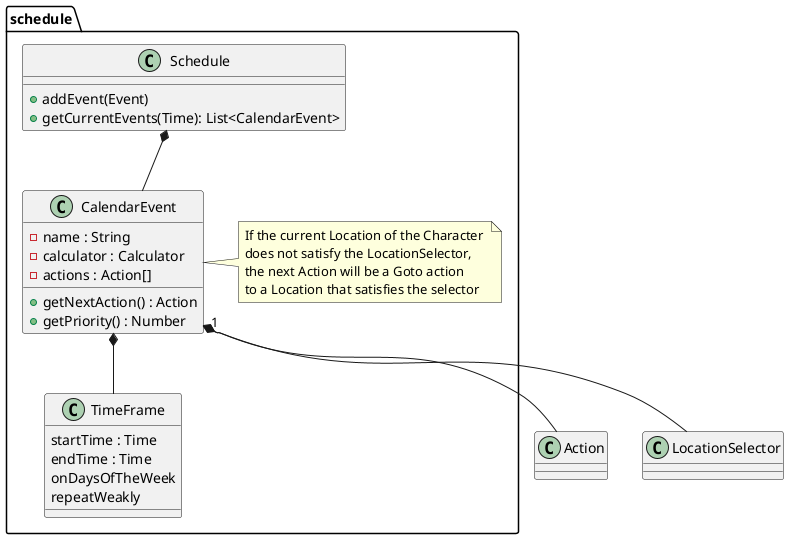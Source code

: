 @startuml schedule

package schedule {
    class Schedule {
        +addEvent(Event)
        +getCurrentEvents(Time): List<CalendarEvent>
    }
    class CalendarEvent {
        -name : String
        -calculator : Calculator
        -actions : Action[]
        +getNextAction() : Action
        +getPriority() : Number
    }
    note right
        If the current Location of the Character 
        does not satisfy the LocationSelector, 
        the next Action will be a Goto action
        to a Location that satisfies the selector
    end note
    

    class TimeFrame {
        startTime : Time
        endTime : Time
        onDaysOfTheWeek
        repeatWeakly
    }

    
}

Schedule *-- CalendarEvent
CalendarEvent *-- Action
CalendarEvent *-- TimeFrame
CalendarEvent "1" *-- LocationSelector

@enduml